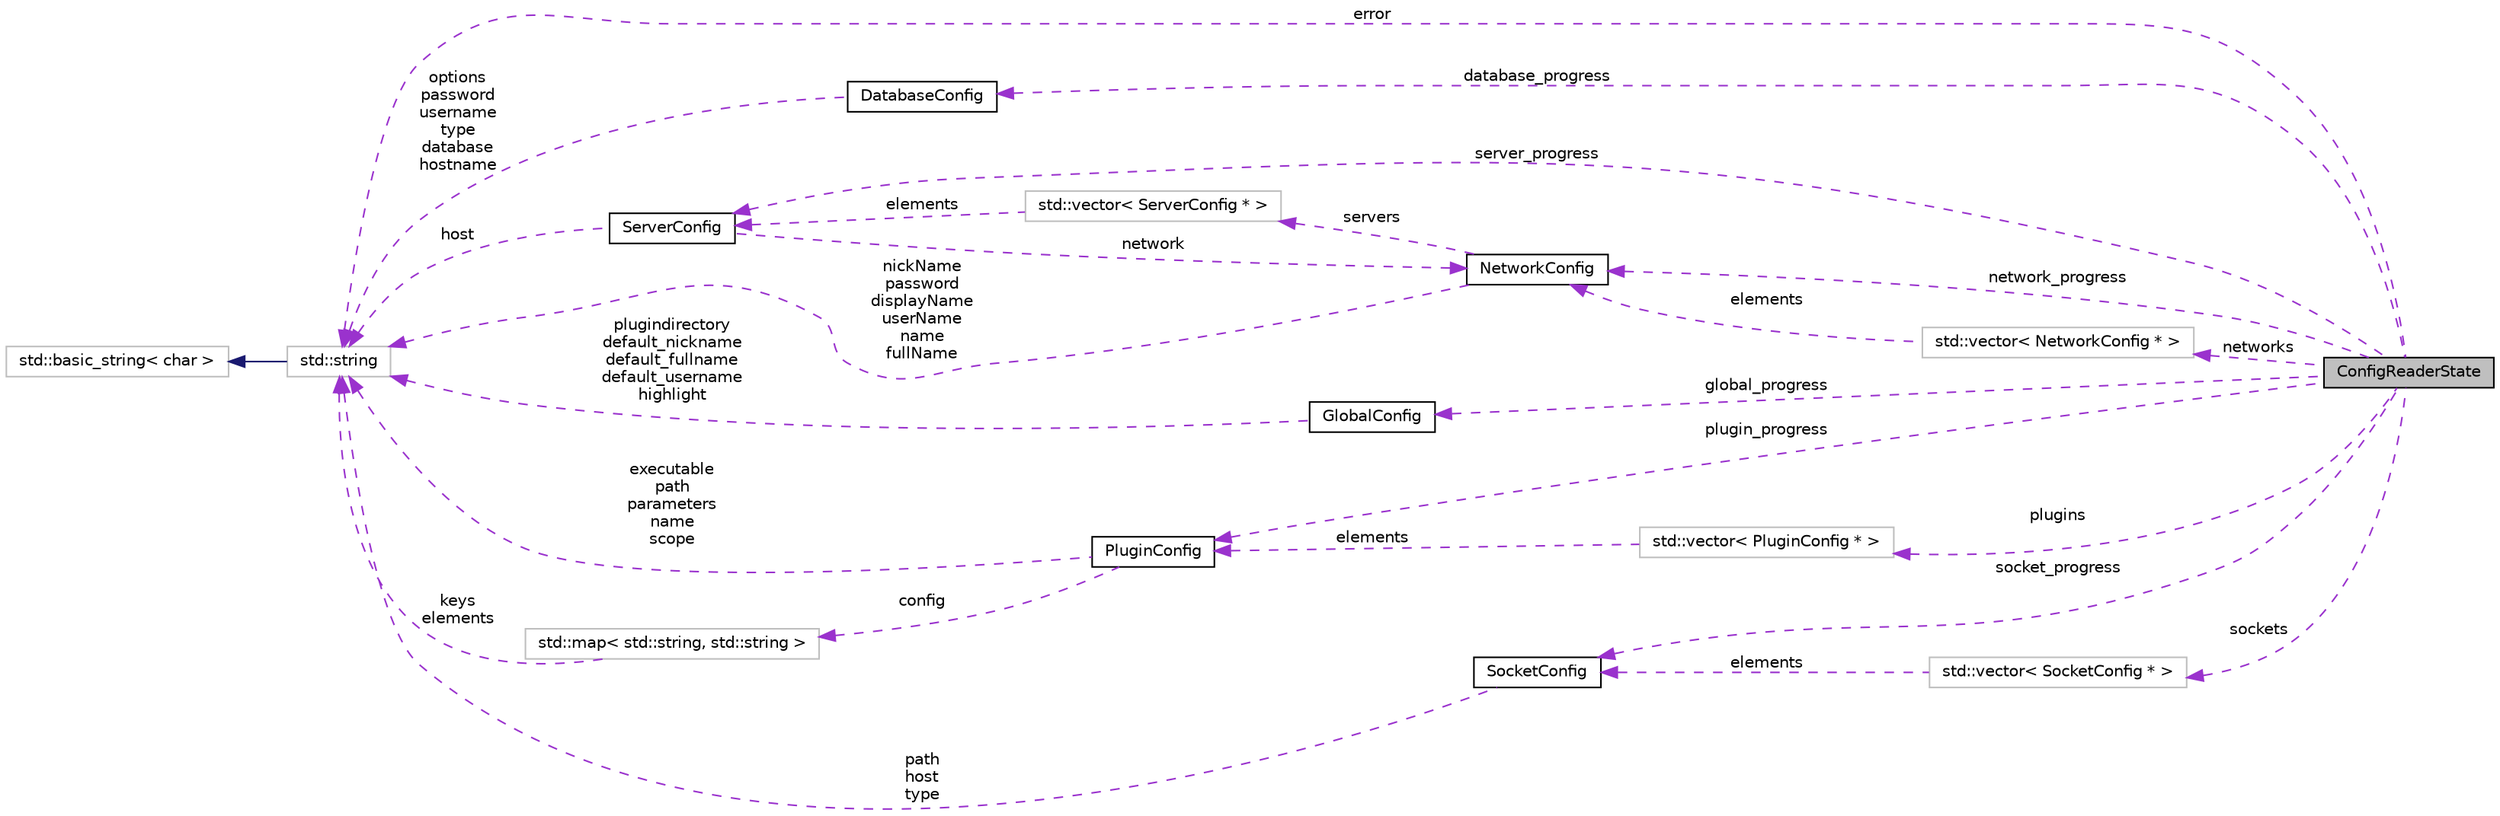 digraph G
{
  edge [fontname="Helvetica",fontsize="10",labelfontname="Helvetica",labelfontsize="10"];
  node [fontname="Helvetica",fontsize="10",shape=record];
  rankdir=LR;
  Node1 [label="ConfigReaderState",height=0.2,width=0.4,color="black", fillcolor="grey75", style="filled" fontcolor="black"];
  Node2 -> Node1 [dir=back,color="darkorchid3",fontsize="10",style="dashed",label="database_progress",fontname="Helvetica"];
  Node2 [label="DatabaseConfig",height=0.2,width=0.4,color="black", fillcolor="white", style="filled",URL="$struct_database_config.html"];
  Node3 -> Node2 [dir=back,color="darkorchid3",fontsize="10",style="dashed",label="options\npassword\nusername\ntype\ndatabase\nhostname",fontname="Helvetica"];
  Node3 [label="std::string",height=0.2,width=0.4,color="grey75", fillcolor="white", style="filled",tooltip="STL class."];
  Node4 -> Node3 [dir=back,color="midnightblue",fontsize="10",style="solid",fontname="Helvetica"];
  Node4 [label="std::basic_string\< char \>",height=0.2,width=0.4,color="grey75", fillcolor="white", style="filled",tooltip="STL class."];
  Node5 -> Node1 [dir=back,color="darkorchid3",fontsize="10",style="dashed",label="server_progress",fontname="Helvetica"];
  Node5 [label="ServerConfig",height=0.2,width=0.4,color="black", fillcolor="white", style="filled",URL="$struct_server_config.html"];
  Node6 -> Node5 [dir=back,color="darkorchid3",fontsize="10",style="dashed",label="network",fontname="Helvetica"];
  Node6 [label="NetworkConfig",height=0.2,width=0.4,color="black", fillcolor="white", style="filled",URL="$struct_network_config.html"];
  Node3 -> Node6 [dir=back,color="darkorchid3",fontsize="10",style="dashed",label="nickName\npassword\ndisplayName\nuserName\nname\nfullName",fontname="Helvetica"];
  Node7 -> Node6 [dir=back,color="darkorchid3",fontsize="10",style="dashed",label="servers",fontname="Helvetica"];
  Node7 [label="std::vector\< ServerConfig * \>",height=0.2,width=0.4,color="grey75", fillcolor="white", style="filled"];
  Node5 -> Node7 [dir=back,color="darkorchid3",fontsize="10",style="dashed",label="elements",fontname="Helvetica"];
  Node3 -> Node5 [dir=back,color="darkorchid3",fontsize="10",style="dashed",label="host",fontname="Helvetica"];
  Node8 -> Node1 [dir=back,color="darkorchid3",fontsize="10",style="dashed",label="networks",fontname="Helvetica"];
  Node8 [label="std::vector\< NetworkConfig * \>",height=0.2,width=0.4,color="grey75", fillcolor="white", style="filled"];
  Node6 -> Node8 [dir=back,color="darkorchid3",fontsize="10",style="dashed",label="elements",fontname="Helvetica"];
  Node9 -> Node1 [dir=back,color="darkorchid3",fontsize="10",style="dashed",label="global_progress",fontname="Helvetica"];
  Node9 [label="GlobalConfig",height=0.2,width=0.4,color="black", fillcolor="white", style="filled",URL="$struct_global_config.html"];
  Node3 -> Node9 [dir=back,color="darkorchid3",fontsize="10",style="dashed",label="plugindirectory\ndefault_nickname\ndefault_fullname\ndefault_username\nhighlight",fontname="Helvetica"];
  Node10 -> Node1 [dir=back,color="darkorchid3",fontsize="10",style="dashed",label="plugins",fontname="Helvetica"];
  Node10 [label="std::vector\< PluginConfig * \>",height=0.2,width=0.4,color="grey75", fillcolor="white", style="filled"];
  Node11 -> Node10 [dir=back,color="darkorchid3",fontsize="10",style="dashed",label="elements",fontname="Helvetica"];
  Node11 [label="PluginConfig",height=0.2,width=0.4,color="black", fillcolor="white", style="filled",URL="$struct_plugin_config.html"];
  Node12 -> Node11 [dir=back,color="darkorchid3",fontsize="10",style="dashed",label="config",fontname="Helvetica"];
  Node12 [label="std::map\< std::string, std::string \>",height=0.2,width=0.4,color="grey75", fillcolor="white", style="filled"];
  Node3 -> Node12 [dir=back,color="darkorchid3",fontsize="10",style="dashed",label="keys\nelements",fontname="Helvetica"];
  Node3 -> Node11 [dir=back,color="darkorchid3",fontsize="10",style="dashed",label="executable\npath\nparameters\nname\nscope",fontname="Helvetica"];
  Node6 -> Node1 [dir=back,color="darkorchid3",fontsize="10",style="dashed",label="network_progress",fontname="Helvetica"];
  Node3 -> Node1 [dir=back,color="darkorchid3",fontsize="10",style="dashed",label="error",fontname="Helvetica"];
  Node11 -> Node1 [dir=back,color="darkorchid3",fontsize="10",style="dashed",label="plugin_progress",fontname="Helvetica"];
  Node13 -> Node1 [dir=back,color="darkorchid3",fontsize="10",style="dashed",label="socket_progress",fontname="Helvetica"];
  Node13 [label="SocketConfig",height=0.2,width=0.4,color="black", fillcolor="white", style="filled",URL="$struct_socket_config.html"];
  Node3 -> Node13 [dir=back,color="darkorchid3",fontsize="10",style="dashed",label="path\nhost\ntype",fontname="Helvetica"];
  Node14 -> Node1 [dir=back,color="darkorchid3",fontsize="10",style="dashed",label="sockets",fontname="Helvetica"];
  Node14 [label="std::vector\< SocketConfig * \>",height=0.2,width=0.4,color="grey75", fillcolor="white", style="filled"];
  Node13 -> Node14 [dir=back,color="darkorchid3",fontsize="10",style="dashed",label="elements",fontname="Helvetica"];
}
